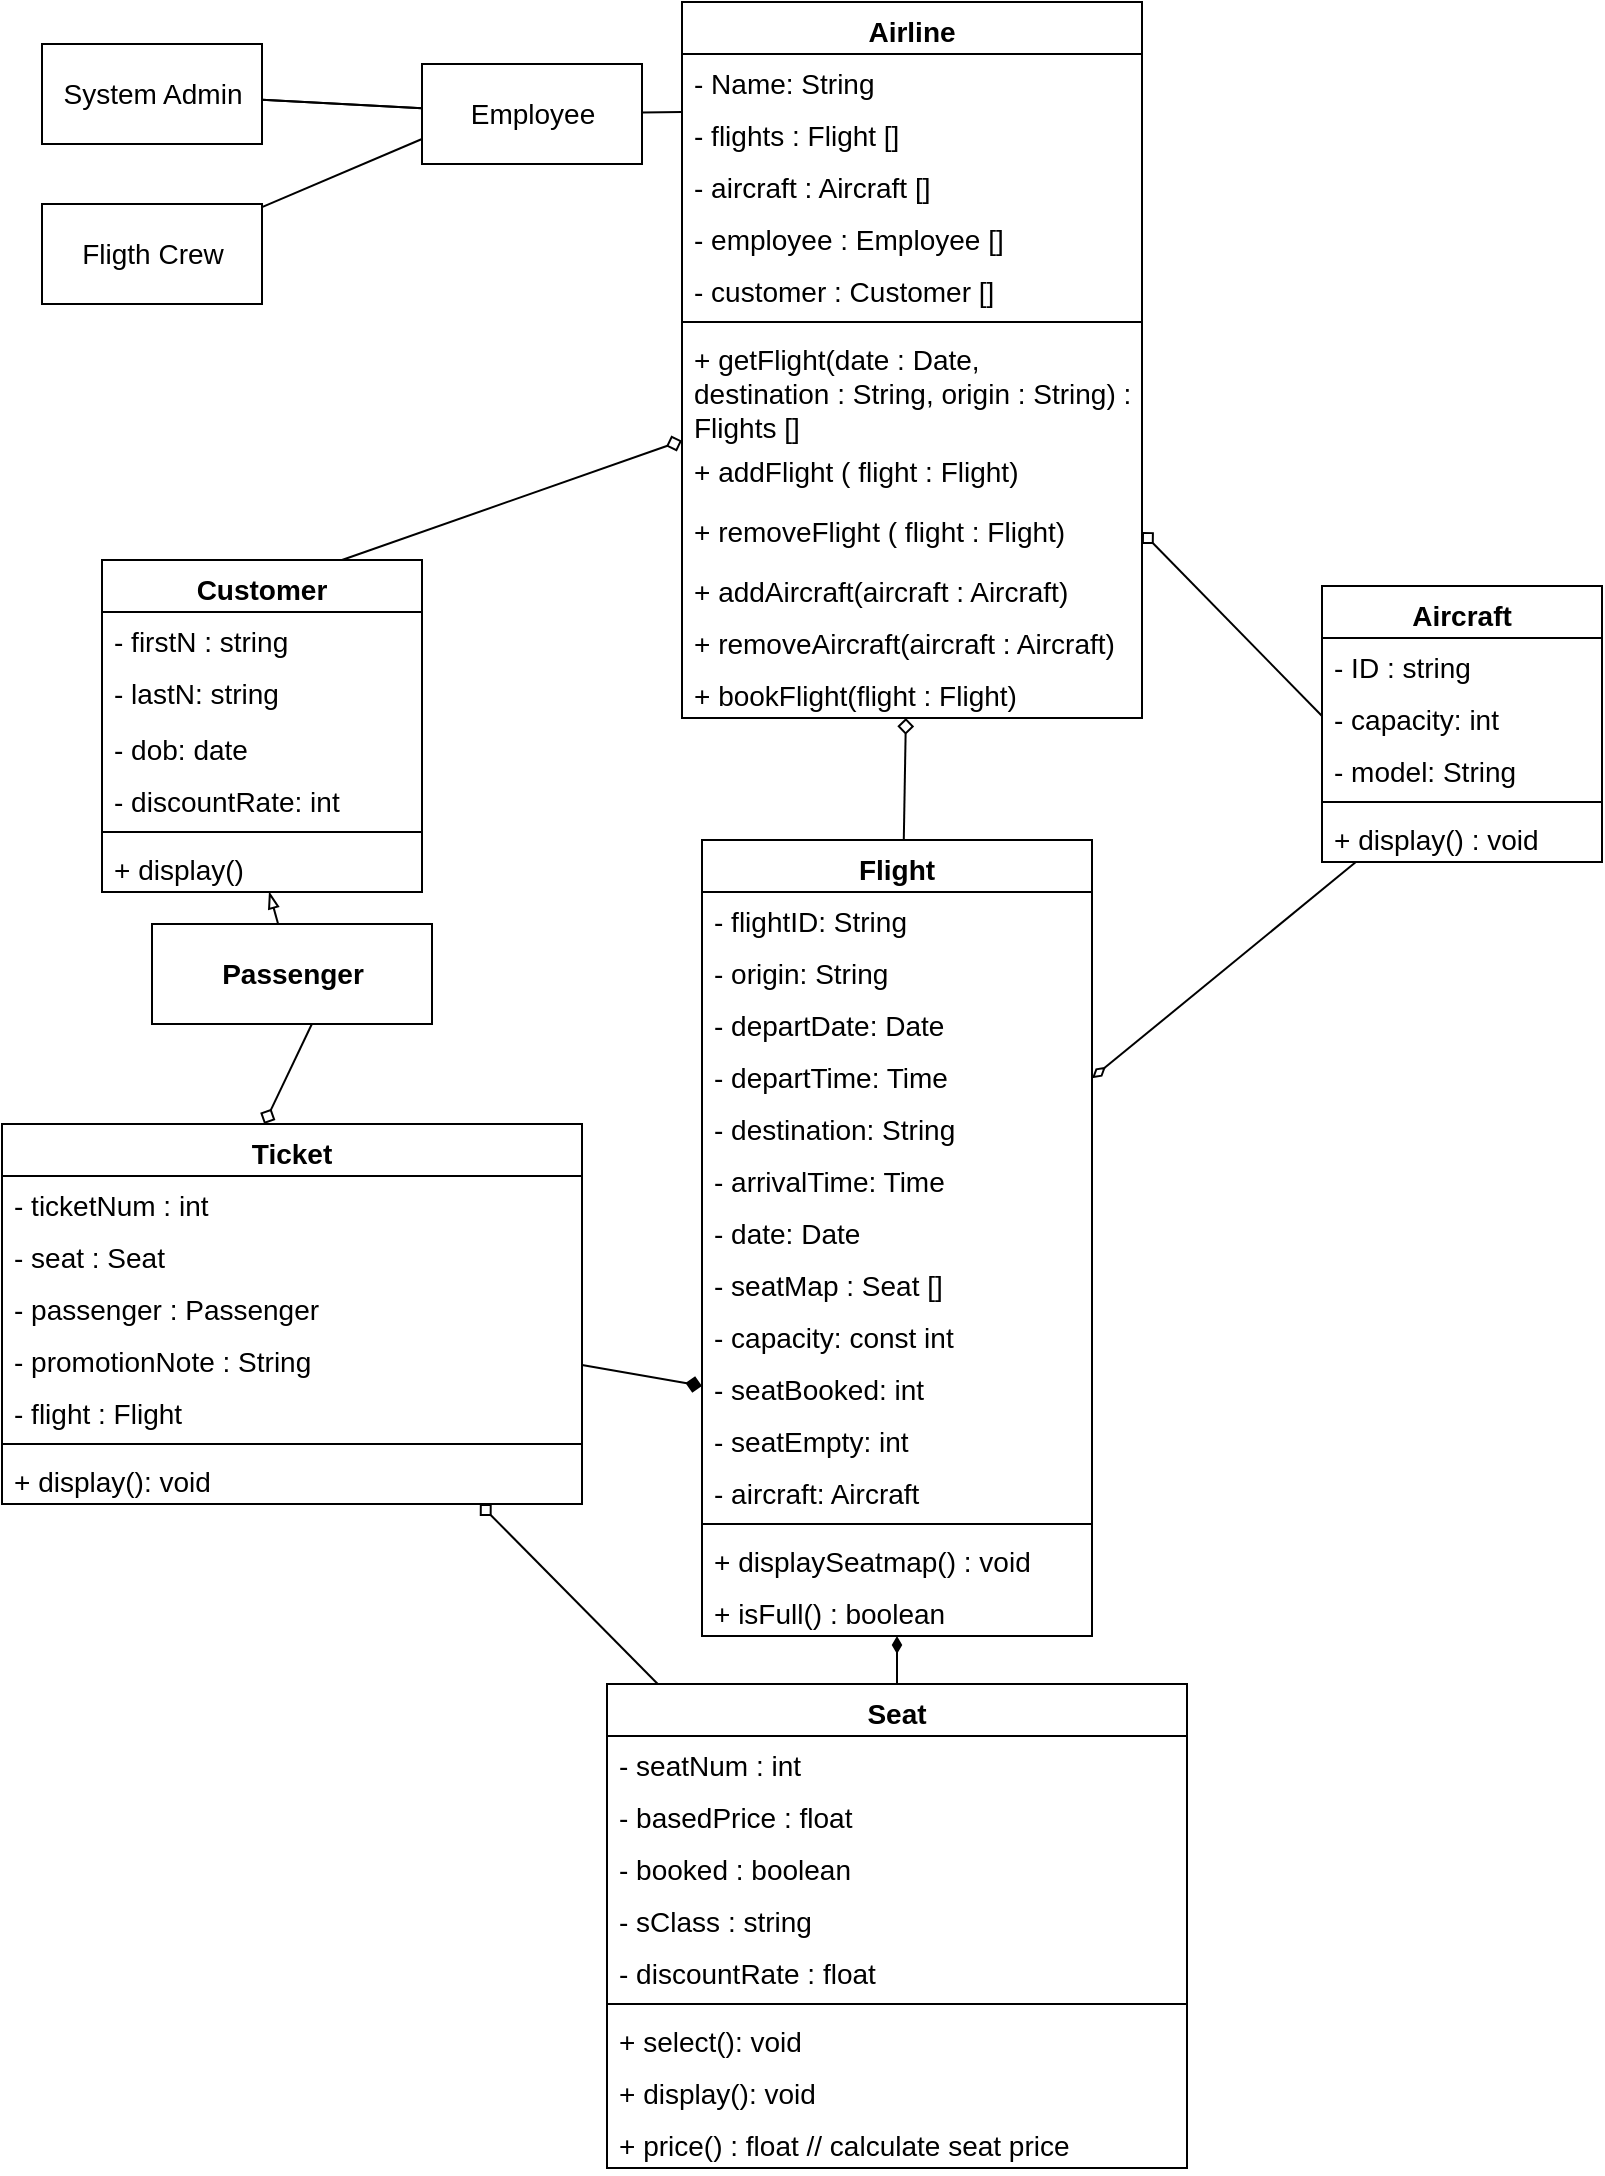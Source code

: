 <mxfile>
    <diagram id="tXew81NuwexT-CEPzeGQ" name="Page-1">
        <mxGraphModel dx="756" dy="1387" grid="1" gridSize="10" guides="1" tooltips="1" connect="1" arrows="1" fold="1" page="1" pageScale="1" pageWidth="850" pageHeight="1100" math="0" shadow="0">
            <root>
                <mxCell id="0"/>
                <mxCell id="1" parent="0"/>
                <mxCell id="15" value="" style="edgeStyle=none;html=1;endArrow=none;endFill=0;exitX=0;exitY=1.115;exitDx=0;exitDy=0;exitPerimeter=0;fontSize=14;" parent="1" source="33" target="14" edge="1">
                    <mxGeometry relative="1" as="geometry">
                        <mxPoint x="420" y="65" as="sourcePoint"/>
                    </mxGeometry>
                </mxCell>
                <mxCell id="17" value="" style="edgeStyle=none;html=1;endArrow=none;endFill=0;fontSize=14;" parent="1" source="14" target="16" edge="1">
                    <mxGeometry relative="1" as="geometry"/>
                </mxCell>
                <mxCell id="18" value="" style="edgeStyle=none;html=1;endArrow=none;endFill=0;fontSize=14;" parent="1" source="14" target="16" edge="1">
                    <mxGeometry relative="1" as="geometry"/>
                </mxCell>
                <mxCell id="14" value="Employee" style="html=1;fontSize=14;" parent="1" vertex="1">
                    <mxGeometry x="230" y="40" width="110" height="50" as="geometry"/>
                </mxCell>
                <mxCell id="16" value="System Admin" style="html=1;fontSize=14;" parent="1" vertex="1">
                    <mxGeometry x="40" y="30" width="110" height="50" as="geometry"/>
                </mxCell>
                <mxCell id="20" style="edgeStyle=none;html=1;entryX=0;entryY=0.75;entryDx=0;entryDy=0;endArrow=none;endFill=0;fontSize=14;" parent="1" source="19" target="14" edge="1">
                    <mxGeometry relative="1" as="geometry"/>
                </mxCell>
                <mxCell id="19" value="Fligth Crew" style="html=1;fontSize=14;" parent="1" vertex="1">
                    <mxGeometry x="40" y="110" width="110" height="50" as="geometry"/>
                </mxCell>
                <mxCell id="142" style="edgeStyle=none;html=1;fontSize=14;startArrow=none;startFill=0;endArrow=blockThin;endFill=0;" parent="1" source="21" target="90" edge="1">
                    <mxGeometry relative="1" as="geometry"/>
                </mxCell>
                <mxCell id="21" value="&lt;span style=&quot;font-weight: 700;&quot;&gt;Passenger&lt;/span&gt;" style="html=1;fontSize=14;" parent="1" vertex="1">
                    <mxGeometry x="95" y="470" width="140" height="50" as="geometry"/>
                </mxCell>
                <mxCell id="135" style="edgeStyle=none;html=1;fontSize=14;startArrow=diamond;startFill=0;endArrow=none;endFill=0;" parent="1" source="32" target="38" edge="1">
                    <mxGeometry relative="1" as="geometry"/>
                </mxCell>
                <mxCell id="138" style="edgeStyle=none;html=1;entryX=0.75;entryY=0;entryDx=0;entryDy=0;fontSize=14;startArrow=diamond;startFill=0;endArrow=none;endFill=0;" parent="1" source="32" target="87" edge="1">
                    <mxGeometry relative="1" as="geometry"/>
                </mxCell>
                <mxCell id="32" value="Airline" style="swimlane;fontStyle=1;align=center;verticalAlign=top;childLayout=stackLayout;horizontal=1;startSize=26;horizontalStack=0;resizeParent=1;resizeParentMax=0;resizeLast=0;collapsible=1;marginBottom=0;fontSize=14;" parent="1" vertex="1">
                    <mxGeometry x="360" y="9" width="230" height="358" as="geometry"/>
                </mxCell>
                <mxCell id="33" value="- Name: String&#10;" style="text;strokeColor=none;fillColor=none;align=left;verticalAlign=top;spacingLeft=4;spacingRight=4;overflow=hidden;rotatable=0;points=[[0,0.5],[1,0.5]];portConstraint=eastwest;fontSize=14;" parent="32" vertex="1">
                    <mxGeometry y="26" width="230" height="26" as="geometry"/>
                </mxCell>
                <mxCell id="36" value="- flights : Flight []" style="text;strokeColor=none;fillColor=none;align=left;verticalAlign=top;spacingLeft=4;spacingRight=4;overflow=hidden;rotatable=0;points=[[0,0.5],[1,0.5]];portConstraint=eastwest;fontSize=14;" parent="32" vertex="1">
                    <mxGeometry y="52" width="230" height="26" as="geometry"/>
                </mxCell>
                <mxCell id="119" value="- aircraft : Aircraft []&#10;" style="text;strokeColor=none;fillColor=none;align=left;verticalAlign=top;spacingLeft=4;spacingRight=4;overflow=hidden;rotatable=0;points=[[0,0.5],[1,0.5]];portConstraint=eastwest;fontSize=14;" parent="32" vertex="1">
                    <mxGeometry y="78" width="230" height="26" as="geometry"/>
                </mxCell>
                <mxCell id="120" value="- employee : Employee []&#10;" style="text;strokeColor=none;fillColor=none;align=left;verticalAlign=top;spacingLeft=4;spacingRight=4;overflow=hidden;rotatable=0;points=[[0,0.5],[1,0.5]];portConstraint=eastwest;fontSize=14;" parent="32" vertex="1">
                    <mxGeometry y="104" width="230" height="26" as="geometry"/>
                </mxCell>
                <mxCell id="141" value="- customer : Customer []&#10;" style="text;strokeColor=none;fillColor=none;align=left;verticalAlign=top;spacingLeft=4;spacingRight=4;overflow=hidden;rotatable=0;points=[[0,0.5],[1,0.5]];portConstraint=eastwest;fontSize=14;" parent="32" vertex="1">
                    <mxGeometry y="130" width="230" height="26" as="geometry"/>
                </mxCell>
                <mxCell id="34" value="" style="line;strokeWidth=1;fillColor=none;align=left;verticalAlign=middle;spacingTop=-1;spacingLeft=3;spacingRight=3;rotatable=0;labelPosition=right;points=[];portConstraint=eastwest;strokeColor=inherit;fontSize=14;" parent="32" vertex="1">
                    <mxGeometry y="156" width="230" height="8" as="geometry"/>
                </mxCell>
                <mxCell id="128" value="+ getFlight(date : Date, &#10;destination : String, origin : String) :&#10;Flights [] " style="text;strokeColor=none;fillColor=none;align=left;verticalAlign=top;spacingLeft=4;spacingRight=4;overflow=hidden;rotatable=0;points=[[0,0.5],[1,0.5]];portConstraint=eastwest;fontSize=14;" parent="32" vertex="1">
                    <mxGeometry y="164" width="230" height="56" as="geometry"/>
                </mxCell>
                <mxCell id="129" value="+ addFlight ( flight : Flight)" style="text;strokeColor=none;fillColor=none;align=left;verticalAlign=top;spacingLeft=4;spacingRight=4;overflow=hidden;rotatable=0;points=[[0,0.5],[1,0.5]];portConstraint=eastwest;fontSize=14;" parent="32" vertex="1">
                    <mxGeometry y="220" width="230" height="30" as="geometry"/>
                </mxCell>
                <mxCell id="124" value="+ removeFlight ( flight : Flight)" style="text;strokeColor=none;fillColor=none;align=left;verticalAlign=top;spacingLeft=4;spacingRight=4;overflow=hidden;rotatable=0;points=[[0,0.5],[1,0.5]];portConstraint=eastwest;fontSize=14;" parent="32" vertex="1">
                    <mxGeometry y="250" width="230" height="30" as="geometry"/>
                </mxCell>
                <mxCell id="126" value="+ addAircraft(aircraft : Aircraft)" style="text;strokeColor=none;fillColor=none;align=left;verticalAlign=top;spacingLeft=4;spacingRight=4;overflow=hidden;rotatable=0;points=[[0,0.5],[1,0.5]];portConstraint=eastwest;fontSize=14;" parent="32" vertex="1">
                    <mxGeometry y="280" width="230" height="26" as="geometry"/>
                </mxCell>
                <mxCell id="146" value="+ removeAircraft(aircraft : Aircraft)" style="text;strokeColor=none;fillColor=none;align=left;verticalAlign=top;spacingLeft=4;spacingRight=4;overflow=hidden;rotatable=0;points=[[0,0.5],[1,0.5]];portConstraint=eastwest;fontSize=14;" parent="32" vertex="1">
                    <mxGeometry y="306" width="230" height="26" as="geometry"/>
                </mxCell>
                <mxCell id="35" value="+ bookFlight(flight : Flight)" style="text;strokeColor=none;fillColor=none;align=left;verticalAlign=top;spacingLeft=4;spacingRight=4;overflow=hidden;rotatable=0;points=[[0,0.5],[1,0.5]];portConstraint=eastwest;fontSize=14;" parent="32" vertex="1">
                    <mxGeometry y="332" width="230" height="26" as="geometry"/>
                </mxCell>
                <mxCell id="62" value="" style="edgeStyle=none;html=1;fontSize=14;startArrow=diamondThin;startFill=1;endArrow=none;endFill=0;" parent="1" source="38" target="55" edge="1">
                    <mxGeometry relative="1" as="geometry"/>
                </mxCell>
                <mxCell id="115" value="" style="edgeStyle=none;html=1;fontSize=14;startArrow=diamondThin;startFill=0;endArrow=none;endFill=0;entryX=0.121;entryY=1;entryDx=0;entryDy=0;entryPerimeter=0;" parent="1" source="38" target="113" edge="1">
                    <mxGeometry relative="1" as="geometry">
                        <mxPoint x="690" y="420.754" as="targetPoint"/>
                    </mxGeometry>
                </mxCell>
                <mxCell id="38" value="Flight" style="swimlane;fontStyle=1;align=center;verticalAlign=top;childLayout=stackLayout;horizontal=1;startSize=26;horizontalStack=0;resizeParent=1;resizeParentMax=0;resizeLast=0;collapsible=1;marginBottom=0;fontSize=14;" parent="1" vertex="1">
                    <mxGeometry x="370" y="428" width="195" height="398" as="geometry"/>
                </mxCell>
                <mxCell id="39" value="- flightID: String&#10;" style="text;strokeColor=none;fillColor=none;align=left;verticalAlign=top;spacingLeft=4;spacingRight=4;overflow=hidden;rotatable=0;points=[[0,0.5],[1,0.5]];portConstraint=eastwest;fontSize=14;" parent="38" vertex="1">
                    <mxGeometry y="26" width="195" height="26" as="geometry"/>
                </mxCell>
                <mxCell id="133" value="- origin: String&#10;" style="text;strokeColor=none;fillColor=none;align=left;verticalAlign=top;spacingLeft=4;spacingRight=4;overflow=hidden;rotatable=0;points=[[0,0.5],[1,0.5]];portConstraint=eastwest;fontSize=14;" parent="38" vertex="1">
                    <mxGeometry y="52" width="195" height="26" as="geometry"/>
                </mxCell>
                <mxCell id="161" value="- departDate: Date&#10;" style="text;strokeColor=none;fillColor=none;align=left;verticalAlign=top;spacingLeft=4;spacingRight=4;overflow=hidden;rotatable=0;points=[[0,0.5],[1,0.5]];portConstraint=eastwest;fontSize=14;" vertex="1" parent="38">
                    <mxGeometry y="78" width="195" height="26" as="geometry"/>
                </mxCell>
                <mxCell id="157" value="- departTime: Time&#10;" style="text;strokeColor=none;fillColor=none;align=left;verticalAlign=top;spacingLeft=4;spacingRight=4;overflow=hidden;rotatable=0;points=[[0,0.5],[1,0.5]];portConstraint=eastwest;fontSize=14;" parent="38" vertex="1">
                    <mxGeometry y="104" width="195" height="26" as="geometry"/>
                </mxCell>
                <mxCell id="134" value="- destination: String&#10;" style="text;strokeColor=none;fillColor=none;align=left;verticalAlign=top;spacingLeft=4;spacingRight=4;overflow=hidden;rotatable=0;points=[[0,0.5],[1,0.5]];portConstraint=eastwest;fontSize=14;" parent="38" vertex="1">
                    <mxGeometry y="130" width="195" height="26" as="geometry"/>
                </mxCell>
                <mxCell id="158" value="- arrivalTime: Time&#10;" style="text;strokeColor=none;fillColor=none;align=left;verticalAlign=top;spacingLeft=4;spacingRight=4;overflow=hidden;rotatable=0;points=[[0,0.5],[1,0.5]];portConstraint=eastwest;fontSize=14;" parent="38" vertex="1">
                    <mxGeometry y="156" width="195" height="26" as="geometry"/>
                </mxCell>
                <mxCell id="159" value="- date: Date&#10;" style="text;strokeColor=none;fillColor=none;align=left;verticalAlign=top;spacingLeft=4;spacingRight=4;overflow=hidden;rotatable=0;points=[[0,0.5],[1,0.5]];portConstraint=eastwest;fontSize=14;" parent="38" vertex="1">
                    <mxGeometry y="182" width="195" height="26" as="geometry"/>
                </mxCell>
                <mxCell id="44" value="- seatMap : Seat []" style="text;strokeColor=none;fillColor=none;align=left;verticalAlign=top;spacingLeft=4;spacingRight=4;overflow=hidden;rotatable=0;points=[[0,0.5],[1,0.5]];portConstraint=eastwest;fontSize=14;" parent="38" vertex="1">
                    <mxGeometry y="208" width="195" height="26" as="geometry"/>
                </mxCell>
                <mxCell id="45" value="- capacity: const int" style="text;strokeColor=none;fillColor=none;align=left;verticalAlign=top;spacingLeft=4;spacingRight=4;overflow=hidden;rotatable=0;points=[[0,0.5],[1,0.5]];portConstraint=eastwest;fontSize=14;" parent="38" vertex="1">
                    <mxGeometry y="234" width="195" height="26" as="geometry"/>
                </mxCell>
                <mxCell id="64" value="- seatBooked: int" style="text;strokeColor=none;fillColor=none;align=left;verticalAlign=top;spacingLeft=4;spacingRight=4;overflow=hidden;rotatable=0;points=[[0,0.5],[1,0.5]];portConstraint=eastwest;fontSize=14;" parent="38" vertex="1">
                    <mxGeometry y="260" width="195" height="26" as="geometry"/>
                </mxCell>
                <mxCell id="118" value="- seatEmpty: int" style="text;strokeColor=none;fillColor=none;align=left;verticalAlign=top;spacingLeft=4;spacingRight=4;overflow=hidden;rotatable=0;points=[[0,0.5],[1,0.5]];portConstraint=eastwest;fontSize=14;" parent="38" vertex="1">
                    <mxGeometry y="286" width="195" height="26" as="geometry"/>
                </mxCell>
                <mxCell id="65" value="- aircraft: Aircraft" style="text;strokeColor=none;fillColor=none;align=left;verticalAlign=top;spacingLeft=4;spacingRight=4;overflow=hidden;rotatable=0;points=[[0,0.5],[1,0.5]];portConstraint=eastwest;fontSize=14;" parent="38" vertex="1">
                    <mxGeometry y="312" width="195" height="26" as="geometry"/>
                </mxCell>
                <mxCell id="41" value="" style="line;strokeWidth=1;fillColor=none;align=left;verticalAlign=middle;spacingTop=-1;spacingLeft=3;spacingRight=3;rotatable=0;labelPosition=right;points=[];portConstraint=eastwest;strokeColor=inherit;fontSize=14;" parent="38" vertex="1">
                    <mxGeometry y="338" width="195" height="8" as="geometry"/>
                </mxCell>
                <mxCell id="42" value="+ displaySeatmap() : void" style="text;strokeColor=none;fillColor=none;align=left;verticalAlign=top;spacingLeft=4;spacingRight=4;overflow=hidden;rotatable=0;points=[[0,0.5],[1,0.5]];portConstraint=eastwest;fontSize=14;" parent="38" vertex="1">
                    <mxGeometry y="346" width="195" height="26" as="geometry"/>
                </mxCell>
                <mxCell id="47" value="+ isFull() : boolean" style="text;strokeColor=none;fillColor=none;align=left;verticalAlign=top;spacingLeft=4;spacingRight=4;overflow=hidden;rotatable=0;points=[[0,0.5],[1,0.5]];portConstraint=eastwest;fontSize=14;" parent="38" vertex="1">
                    <mxGeometry y="372" width="195" height="26" as="geometry"/>
                </mxCell>
                <mxCell id="75" value="" style="edgeStyle=none;html=1;fontSize=14;startArrow=none;startFill=0;endArrow=diamond;endFill=0;" parent="1" source="55" target="68" edge="1">
                    <mxGeometry relative="1" as="geometry"/>
                </mxCell>
                <mxCell id="55" value="Seat" style="swimlane;fontStyle=1;align=center;verticalAlign=top;childLayout=stackLayout;horizontal=1;startSize=26;horizontalStack=0;resizeParent=1;resizeParentMax=0;resizeLast=0;collapsible=1;marginBottom=0;fontSize=14;" parent="1" vertex="1">
                    <mxGeometry x="322.5" y="850" width="290" height="242" as="geometry"/>
                </mxCell>
                <mxCell id="56" value="- seatNum : int" style="text;strokeColor=none;fillColor=none;align=left;verticalAlign=top;spacingLeft=4;spacingRight=4;overflow=hidden;rotatable=0;points=[[0,0.5],[1,0.5]];portConstraint=eastwest;fontSize=14;" parent="55" vertex="1">
                    <mxGeometry y="26" width="290" height="26" as="geometry"/>
                </mxCell>
                <mxCell id="57" value="- basedPrice : float" style="text;strokeColor=none;fillColor=none;align=left;verticalAlign=top;spacingLeft=4;spacingRight=4;overflow=hidden;rotatable=0;points=[[0,0.5],[1,0.5]];portConstraint=eastwest;fontSize=14;" parent="55" vertex="1">
                    <mxGeometry y="52" width="290" height="26" as="geometry"/>
                </mxCell>
                <mxCell id="58" value="- booked : boolean" style="text;strokeColor=none;fillColor=none;align=left;verticalAlign=top;spacingLeft=4;spacingRight=4;overflow=hidden;rotatable=0;points=[[0,0.5],[1,0.5]];portConstraint=eastwest;fontSize=14;" parent="55" vertex="1">
                    <mxGeometry y="78" width="290" height="26" as="geometry"/>
                </mxCell>
                <mxCell id="148" value="- sClass : string" style="text;strokeColor=none;fillColor=none;align=left;verticalAlign=top;spacingLeft=4;spacingRight=4;overflow=hidden;rotatable=0;points=[[0,0.5],[1,0.5]];portConstraint=eastwest;fontSize=14;" parent="55" vertex="1">
                    <mxGeometry y="104" width="290" height="26" as="geometry"/>
                </mxCell>
                <mxCell id="160" value="- discountRate : float" style="text;strokeColor=none;fillColor=none;align=left;verticalAlign=top;spacingLeft=4;spacingRight=4;overflow=hidden;rotatable=0;points=[[0,0.5],[1,0.5]];portConstraint=eastwest;fontSize=14;" vertex="1" parent="55">
                    <mxGeometry y="130" width="290" height="26" as="geometry"/>
                </mxCell>
                <mxCell id="59" value="" style="line;strokeWidth=1;fillColor=none;align=left;verticalAlign=middle;spacingTop=-1;spacingLeft=3;spacingRight=3;rotatable=0;labelPosition=right;points=[];portConstraint=eastwest;strokeColor=inherit;fontSize=14;" parent="55" vertex="1">
                    <mxGeometry y="156" width="290" height="8" as="geometry"/>
                </mxCell>
                <mxCell id="61" value="+ select(): void" style="text;strokeColor=none;fillColor=none;align=left;verticalAlign=top;spacingLeft=4;spacingRight=4;overflow=hidden;rotatable=0;points=[[0,0.5],[1,0.5]];portConstraint=eastwest;fontSize=14;" parent="55" vertex="1">
                    <mxGeometry y="164" width="290" height="26" as="geometry"/>
                </mxCell>
                <mxCell id="66" value="+ display(): void" style="text;strokeColor=none;fillColor=none;align=left;verticalAlign=top;spacingLeft=4;spacingRight=4;overflow=hidden;rotatable=0;points=[[0,0.5],[1,0.5]];portConstraint=eastwest;fontSize=14;" parent="55" vertex="1">
                    <mxGeometry y="190" width="290" height="26" as="geometry"/>
                </mxCell>
                <mxCell id="153" value="+ price() : float // calculate seat price" style="text;strokeColor=none;fillColor=none;align=left;verticalAlign=top;spacingLeft=4;spacingRight=4;overflow=hidden;rotatable=0;points=[[0,0.5],[1,0.5]];portConstraint=eastwest;fontSize=14;" parent="55" vertex="1">
                    <mxGeometry y="216" width="290" height="26" as="geometry"/>
                </mxCell>
                <mxCell id="76" style="edgeStyle=none;html=1;entryX=0;entryY=0.5;entryDx=0;entryDy=0;fontSize=14;startArrow=none;startFill=0;endArrow=diamond;endFill=1;" parent="1" source="68" target="64" edge="1">
                    <mxGeometry relative="1" as="geometry"/>
                </mxCell>
                <mxCell id="140" style="edgeStyle=none;html=1;entryX=0.571;entryY=1;entryDx=0;entryDy=0;entryPerimeter=0;fontSize=14;startArrow=diamond;startFill=0;endArrow=none;endFill=0;exitX=0.452;exitY=0;exitDx=0;exitDy=0;exitPerimeter=0;" parent="1" source="68" target="21" edge="1">
                    <mxGeometry relative="1" as="geometry"/>
                </mxCell>
                <mxCell id="68" value="Ticket" style="swimlane;fontStyle=1;align=center;verticalAlign=top;childLayout=stackLayout;horizontal=1;startSize=26;horizontalStack=0;resizeParent=1;resizeParentMax=0;resizeLast=0;collapsible=1;marginBottom=0;fontSize=14;" parent="1" vertex="1">
                    <mxGeometry x="20" y="570" width="290" height="190" as="geometry"/>
                </mxCell>
                <mxCell id="69" value="- ticketNum : int" style="text;strokeColor=none;fillColor=none;align=left;verticalAlign=top;spacingLeft=4;spacingRight=4;overflow=hidden;rotatable=0;points=[[0,0.5],[1,0.5]];portConstraint=eastwest;fontSize=14;" parent="68" vertex="1">
                    <mxGeometry y="26" width="290" height="26" as="geometry"/>
                </mxCell>
                <mxCell id="82" value="- seat : Seat" style="text;strokeColor=none;fillColor=none;align=left;verticalAlign=top;spacingLeft=4;spacingRight=4;overflow=hidden;rotatable=0;points=[[0,0.5],[1,0.5]];portConstraint=eastwest;fontSize=14;" parent="68" vertex="1">
                    <mxGeometry y="52" width="290" height="26" as="geometry"/>
                </mxCell>
                <mxCell id="152" value="- passenger : Passenger" style="text;strokeColor=none;fillColor=none;align=left;verticalAlign=top;spacingLeft=4;spacingRight=4;overflow=hidden;rotatable=0;points=[[0,0.5],[1,0.5]];portConstraint=eastwest;fontSize=14;" parent="68" vertex="1">
                    <mxGeometry y="78" width="290" height="26" as="geometry"/>
                </mxCell>
                <mxCell id="156" value="- promotionNote : String" style="text;strokeColor=none;fillColor=none;align=left;verticalAlign=top;spacingLeft=4;spacingRight=4;overflow=hidden;rotatable=0;points=[[0,0.5],[1,0.5]];portConstraint=eastwest;fontSize=14;" parent="68" vertex="1">
                    <mxGeometry y="104" width="290" height="26" as="geometry"/>
                </mxCell>
                <mxCell id="70" value="- flight : Flight" style="text;strokeColor=none;fillColor=none;align=left;verticalAlign=top;spacingLeft=4;spacingRight=4;overflow=hidden;rotatable=0;points=[[0,0.5],[1,0.5]];portConstraint=eastwest;fontSize=14;" parent="68" vertex="1">
                    <mxGeometry y="130" width="290" height="26" as="geometry"/>
                </mxCell>
                <mxCell id="72" value="" style="line;strokeWidth=1;fillColor=none;align=left;verticalAlign=middle;spacingTop=-1;spacingLeft=3;spacingRight=3;rotatable=0;labelPosition=right;points=[];portConstraint=eastwest;strokeColor=inherit;fontSize=14;" parent="68" vertex="1">
                    <mxGeometry y="156" width="290" height="8" as="geometry"/>
                </mxCell>
                <mxCell id="73" value="+ display(): void" style="text;strokeColor=none;fillColor=none;align=left;verticalAlign=top;spacingLeft=4;spacingRight=4;overflow=hidden;rotatable=0;points=[[0,0.5],[1,0.5]];portConstraint=eastwest;fontSize=14;" parent="68" vertex="1">
                    <mxGeometry y="164" width="290" height="26" as="geometry"/>
                </mxCell>
                <mxCell id="87" value="Customer" style="swimlane;fontStyle=1;align=center;verticalAlign=top;childLayout=stackLayout;horizontal=1;startSize=26;horizontalStack=0;resizeParent=1;resizeParentMax=0;resizeLast=0;collapsible=1;marginBottom=0;fontSize=14;" parent="1" vertex="1">
                    <mxGeometry x="70" y="288" width="160" height="166" as="geometry"/>
                </mxCell>
                <mxCell id="88" value="- firstN : string" style="text;strokeColor=none;fillColor=none;align=left;verticalAlign=top;spacingLeft=4;spacingRight=4;overflow=hidden;rotatable=0;points=[[0,0.5],[1,0.5]];portConstraint=eastwest;fontSize=14;" parent="87" vertex="1">
                    <mxGeometry y="26" width="160" height="26" as="geometry"/>
                </mxCell>
                <mxCell id="91" value="- lastN: string" style="text;strokeColor=none;fillColor=none;align=left;verticalAlign=top;spacingLeft=4;spacingRight=4;overflow=hidden;rotatable=0;points=[[0,0.5],[1,0.5]];portConstraint=eastwest;fontSize=14;" parent="87" vertex="1">
                    <mxGeometry y="52" width="160" height="28" as="geometry"/>
                </mxCell>
                <mxCell id="92" value="- dob: date" style="text;strokeColor=none;fillColor=none;align=left;verticalAlign=top;spacingLeft=4;spacingRight=4;overflow=hidden;rotatable=0;points=[[0,0.5],[1,0.5]];portConstraint=eastwest;fontSize=14;" parent="87" vertex="1">
                    <mxGeometry y="80" width="160" height="26" as="geometry"/>
                </mxCell>
                <mxCell id="149" value="- discountRate: int" style="text;strokeColor=none;fillColor=none;align=left;verticalAlign=top;spacingLeft=4;spacingRight=4;overflow=hidden;rotatable=0;points=[[0,0.5],[1,0.5]];portConstraint=eastwest;fontSize=14;" parent="87" vertex="1">
                    <mxGeometry y="106" width="160" height="26" as="geometry"/>
                </mxCell>
                <mxCell id="89" value="" style="line;strokeWidth=1;fillColor=none;align=left;verticalAlign=middle;spacingTop=-1;spacingLeft=3;spacingRight=3;rotatable=0;labelPosition=right;points=[];portConstraint=eastwest;strokeColor=inherit;fontSize=14;" parent="87" vertex="1">
                    <mxGeometry y="132" width="160" height="8" as="geometry"/>
                </mxCell>
                <mxCell id="90" value="+ display()" style="text;strokeColor=none;fillColor=none;align=left;verticalAlign=top;spacingLeft=4;spacingRight=4;overflow=hidden;rotatable=0;points=[[0,0.5],[1,0.5]];portConstraint=eastwest;fontSize=14;" parent="87" vertex="1">
                    <mxGeometry y="140" width="160" height="26" as="geometry"/>
                </mxCell>
                <mxCell id="106" value="Aircraft" style="swimlane;fontStyle=1;align=center;verticalAlign=top;childLayout=stackLayout;horizontal=1;startSize=26;horizontalStack=0;resizeParent=1;resizeParentMax=0;resizeLast=0;collapsible=1;marginBottom=0;fontSize=14;" parent="1" vertex="1">
                    <mxGeometry x="680" y="301" width="140" height="138" as="geometry"/>
                </mxCell>
                <mxCell id="107" value="- ID : string" style="text;strokeColor=none;fillColor=none;align=left;verticalAlign=top;spacingLeft=4;spacingRight=4;overflow=hidden;rotatable=0;points=[[0,0.5],[1,0.5]];portConstraint=eastwest;fontSize=14;" parent="106" vertex="1">
                    <mxGeometry y="26" width="140" height="26" as="geometry"/>
                </mxCell>
                <mxCell id="108" value="- capacity: int" style="text;strokeColor=none;fillColor=none;align=left;verticalAlign=top;spacingLeft=4;spacingRight=4;overflow=hidden;rotatable=0;points=[[0,0.5],[1,0.5]];portConstraint=eastwest;fontSize=14;" parent="106" vertex="1">
                    <mxGeometry y="52" width="140" height="26" as="geometry"/>
                </mxCell>
                <mxCell id="109" value="- model: String" style="text;strokeColor=none;fillColor=none;align=left;verticalAlign=top;spacingLeft=4;spacingRight=4;overflow=hidden;rotatable=0;points=[[0,0.5],[1,0.5]];portConstraint=eastwest;fontSize=14;" parent="106" vertex="1">
                    <mxGeometry y="78" width="140" height="26" as="geometry"/>
                </mxCell>
                <mxCell id="112" value="" style="line;strokeWidth=1;fillColor=none;align=left;verticalAlign=middle;spacingTop=-1;spacingLeft=3;spacingRight=3;rotatable=0;labelPosition=right;points=[];portConstraint=eastwest;strokeColor=inherit;fontSize=14;" parent="106" vertex="1">
                    <mxGeometry y="104" width="140" height="8" as="geometry"/>
                </mxCell>
                <mxCell id="113" value="+ display() : void" style="text;strokeColor=none;fillColor=none;align=left;verticalAlign=top;spacingLeft=4;spacingRight=4;overflow=hidden;rotatable=0;points=[[0,0.5],[1,0.5]];portConstraint=eastwest;fontSize=14;" parent="106" vertex="1">
                    <mxGeometry y="112" width="140" height="26" as="geometry"/>
                </mxCell>
                <mxCell id="130" style="edgeStyle=none;html=1;entryX=1;entryY=0.5;entryDx=0;entryDy=0;fontSize=14;startArrow=none;startFill=0;endArrow=diamond;endFill=0;exitX=0;exitY=0.5;exitDx=0;exitDy=0;" parent="1" source="108" target="124" edge="1">
                    <mxGeometry relative="1" as="geometry"/>
                </mxCell>
            </root>
        </mxGraphModel>
    </diagram>
</mxfile>